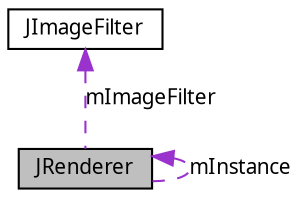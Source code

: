 digraph G
{
  edge [fontname="FreeSans.ttf",fontsize=10,labelfontname="FreeSans.ttf",labelfontsize=10];
  node [fontname="FreeSans.ttf",fontsize=10,shape=record];
  Node1 [label="JRenderer",height=0.2,width=0.4,color="black", fillcolor="grey75", style="filled" fontcolor="black"];
  Node2 -> Node1 [dir=back,color="darkorchid3",fontsize=10,style="dashed",label="mImageFilter",fontname="FreeSans.ttf"];
  Node2 [label="JImageFilter",height=0.2,width=0.4,color="black", fillcolor="white", style="filled",URL="$class_j_image_filter.html"];
  Node1 -> Node1 [dir=back,color="darkorchid3",fontsize=10,style="dashed",label="mInstance",fontname="FreeSans.ttf"];
}
